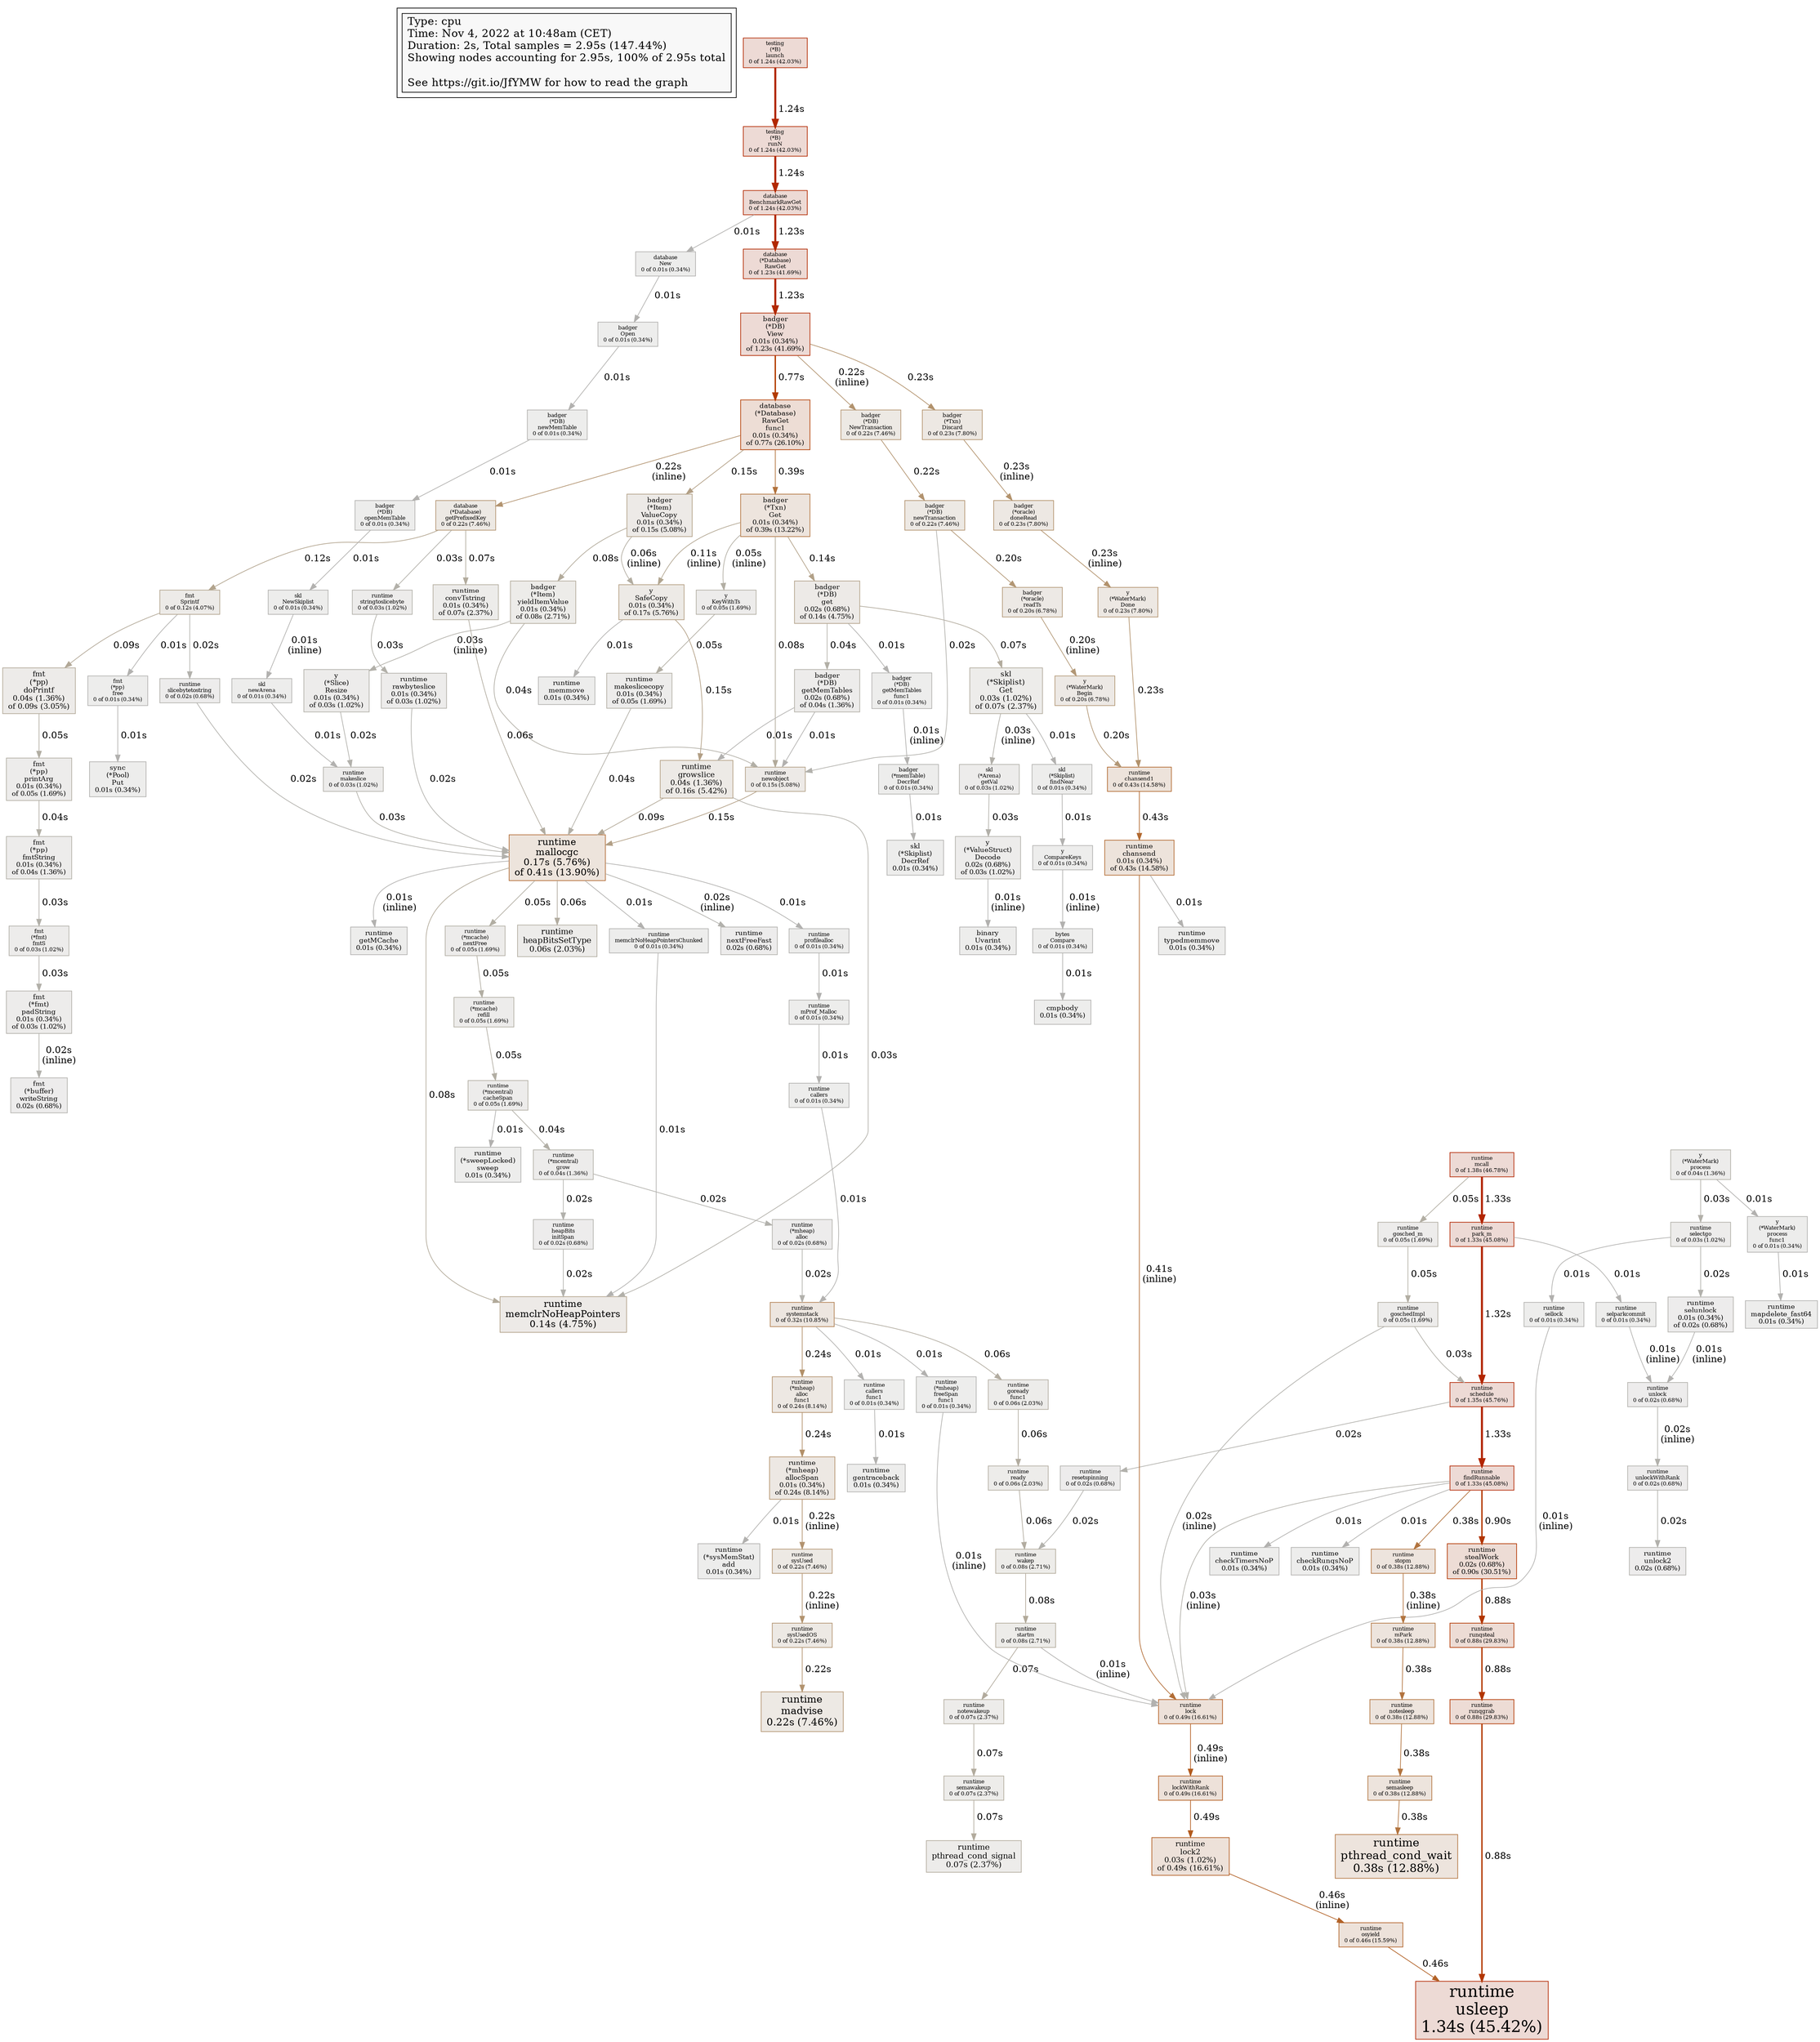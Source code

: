 digraph "unnamed" {
node [style=filled fillcolor="#f8f8f8"]
subgraph cluster_L { "Type: cpu" [shape=box fontsize=16 label="Type: cpu\lTime: Nov 4, 2022 at 10:48am (CET)\lDuration: 2s, Total samples = 2.95s (147.44%)\lShowing nodes accounting for 2.95s, 100% of 2.95s total\l\lSee https://git.io/JfYMW for how to read the graph\l"] }
N1 [label="runtime\nusleep\n1.34s (45.42%)" id="node1" fontsize=24 shape=box tooltip="runtime.usleep (1.34s)" color="#b22500" fillcolor="#eddad5"]
N2 [label="runtime\nmallocgc\n0.17s (5.76%)\nof 0.41s (13.90%)" id="node2" fontsize=14 shape=box tooltip="runtime.mallocgc (0.41s)" color="#b26d36" fillcolor="#ede4dc"]
N3 [label="badger\n(*DB)\nView\n0.01s (0.34%)\nof 1.23s (41.69%)" id="node3" fontsize=10 shape=box tooltip="github.com/dgraph-io/badger/v3.(*DB).View (1.23s)" color="#b22900" fillcolor="#eddad5"]
N4 [label="runtime\nmcall\n0 of 1.38s (46.78%)" id="node4" fontsize=8 shape=box tooltip="runtime.mcall (1.38s)" color="#b22400" fillcolor="#eddad5"]
N5 [label="runtime\nfindRunnable\n0 of 1.33s (45.08%)" id="node5" fontsize=8 shape=box tooltip="runtime.findRunnable (1.33s)" color="#b22500" fillcolor="#eddad5"]
N6 [label="testing\n(*B)\nlaunch\n0 of 1.24s (42.03%)" id="node6" fontsize=8 shape=box tooltip="testing.(*B).launch (1.24s)" color="#b22800" fillcolor="#eddad5"]
N7 [label="database\n(*Database)\nRawGet\nfunc1\n0.01s (0.34%)\nof 0.77s (26.10%)" id="node7" fontsize=10 shape=box tooltip="github.com/christophwitzko/flight-booking-service/pkg/database.(*Database).RawGet.func1 (0.77s)" color="#b23b00" fillcolor="#edddd5"]
N8 [label="badger\n(*Txn)\nGet\n0.01s (0.34%)\nof 0.39s (13.22%)" id="node8" fontsize=10 shape=box tooltip="github.com/dgraph-io/badger/v3.(*Txn).Get (0.39s)" color="#b2723c" fillcolor="#ede4dd"]
N9 [label="runtime\npthread_cond_wait\n0.38s (12.88%)" id="node9" fontsize=17 shape=box tooltip="runtime.pthread_cond_wait (0.38s)" color="#b2743f" fillcolor="#ede4dd"]
N10 [label="runtime\nsystemstack\n0 of 0.32s (10.85%)" id="node10" fontsize=8 shape=box tooltip="runtime.systemstack (0.32s)" color="#b28051" fillcolor="#ede6e0"]
N11 [label="runtime\nmemclrNoHeapPointers\n0.14s (4.75%)" id="node11" fontsize=14 shape=box tooltip="runtime.memclrNoHeapPointers (0.14s)" color="#b2a188" fillcolor="#edeae7"]
N12 [label="runtime\nlock\n0 of 0.49s (16.61%)" id="node12" fontsize=8 shape=box tooltip="runtime.lock (0.49s)" color="#b25b1e" fillcolor="#ede1d9"]
N13 [label="runtime\nmadvise\n0.22s (7.46%)" id="node13" fontsize=15 shape=box tooltip="runtime.madvise (0.22s)" color="#b2936f" fillcolor="#ede9e4"]
N14 [label="runtime\nchansend1\n0 of 0.43s (14.58%)" id="node14" fontsize=8 shape=box tooltip="runtime.chansend1 (0.43s)" color="#b26930" fillcolor="#ede3db"]
N15 [label="runtime\nschedule\n0 of 1.35s (45.76%)" id="node15" fontsize=8 shape=box tooltip="runtime.schedule (1.35s)" color="#b22500" fillcolor="#eddad5"]
N16 [label="runtime\ngrowslice\n0.04s (1.36%)\nof 0.16s (5.42%)" id="node16" fontsize=11 shape=box tooltip="runtime.growslice (0.16s)" color="#b29e82" fillcolor="#edeae6"]
N17 [label="database\n(*Database)\ngetPrefixedKey\n0 of 0.22s (7.46%)" id="node17" fontsize=8 shape=box tooltip="github.com/christophwitzko/flight-booking-service/pkg/database.(*Database).getPrefixedKey (0.22s)" color="#b2936f" fillcolor="#ede9e4"]
N18 [label="y\nSafeCopy\n0.01s (0.34%)\nof 0.17s (5.76%)" id="node18" fontsize=10 shape=box tooltip="github.com/dgraph-io/badger/v3/y.SafeCopy (0.17s)" color="#b29c7f" fillcolor="#edeae6"]
N19 [label="badger\n(*DB)\nget\n0.02s (0.68%)\nof 0.14s (4.75%)" id="node19" fontsize=10 shape=box tooltip="github.com/dgraph-io/badger/v3.(*DB).get (0.14s)" color="#b2a188" fillcolor="#edeae7"]
N20 [label="runtime\nnewobject\n0 of 0.15s (5.08%)" id="node20" fontsize=8 shape=box tooltip="runtime.newobject (0.15s)" color="#b29f85" fillcolor="#edeae7"]
N21 [label="badger\n(*Item)\nValueCopy\n0.01s (0.34%)\nof 0.15s (5.08%)" id="node21" fontsize=10 shape=box tooltip="github.com/dgraph-io/badger/v3.(*Item).ValueCopy (0.15s)" color="#b29f85" fillcolor="#edeae7"]
N22 [label="runtime\nlock2\n0.03s (1.02%)\nof 0.49s (16.61%)" id="node22" fontsize=11 shape=box tooltip="runtime.lock2 (0.49s)" color="#b25b1e" fillcolor="#ede1d9"]
N23 [label="runtime\nstealWork\n0.02s (0.68%)\nof 0.90s (30.51%)" id="node23" fontsize=10 shape=box tooltip="runtime.stealWork (0.90s)" color="#b23500" fillcolor="#eddcd5"]
N24 [label="runtime\nchansend\n0.01s (0.34%)\nof 0.43s (14.58%)" id="node24" fontsize=10 shape=box tooltip="runtime.chansend (0.43s)" color="#b26930" fillcolor="#ede3db"]
N25 [label="runtime\npthread_cond_signal\n0.07s (2.37%)" id="node25" fontsize=12 shape=box tooltip="runtime.pthread_cond_signal (0.07s)" color="#b2ab9d" fillcolor="#edecea"]
N26 [label="skl\n(*Skiplist)\nGet\n0.03s (1.02%)\nof 0.07s (2.37%)" id="node26" fontsize=11 shape=box tooltip="github.com/dgraph-io/badger/v3/skl.(*Skiplist).Get (0.07s)" color="#b2ab9d" fillcolor="#edecea"]
N27 [label="runtime\n(*mheap)\nallocSpan\n0.01s (0.34%)\nof 0.24s (8.14%)" id="node27" fontsize=10 shape=box tooltip="runtime.(*mheap).allocSpan (0.24s)" color="#b29069" fillcolor="#ede8e3"]
N28 [label="fmt\n(*pp)\ndoPrintf\n0.04s (1.36%)\nof 0.09s (3.05%)" id="node28" fontsize=11 shape=box tooltip="fmt.(*pp).doPrintf (0.09s)" color="#b2a897" fillcolor="#edebe9"]
N29 [label="fmt\nSprintf\n0 of 0.12s (4.07%)" id="node29" fontsize=8 shape=box tooltip="fmt.Sprintf (0.12s)" color="#b2a48e" fillcolor="#edebe8"]
N30 [label="badger\n(*Item)\nyieldItemValue\n0.01s (0.34%)\nof 0.08s (2.71%)" id="node30" fontsize=10 shape=box tooltip="github.com/dgraph-io/badger/v3.(*Item).yieldItemValue (0.08s)" color="#b2aa9a" fillcolor="#edece9"]
N31 [label="runtime\nheapBitsSetType\n0.06s (2.03%)" id="node31" fontsize=12 shape=box tooltip="runtime.heapBitsSetType (0.06s)" color="#b2aca0" fillcolor="#edecea"]
N32 [label="badger\n(*DB)\nnewTransaction\n0 of 0.22s (7.46%)" id="node32" fontsize=8 shape=box tooltip="github.com/dgraph-io/badger/v3.(*DB).newTransaction (0.22s)" color="#b2936f" fillcolor="#ede9e4"]
N33 [label="runtime\npark_m\n0 of 1.33s (45.08%)" id="node33" fontsize=8 shape=box tooltip="runtime.park_m (1.33s)" color="#b22500" fillcolor="#eddad5"]
N34 [label="database\nBenchmarkRawGet\n0 of 1.24s (42.03%)" id="node34" fontsize=8 shape=box tooltip="github.com/christophwitzko/flight-booking-service/pkg/database.BenchmarkRawGet (1.24s)" color="#b22800" fillcolor="#eddad5"]
N35 [label="badger\n(*DB)\ngetMemTables\n0.02s (0.68%)\nof 0.04s (1.36%)" id="node35" fontsize=10 shape=box tooltip="github.com/dgraph-io/badger/v3.(*DB).getMemTables (0.04s)" color="#b2afa6" fillcolor="#edeceb"]
N36 [label="y\n(*WaterMark)\nprocess\n0 of 0.04s (1.36%)" id="node36" fontsize=8 shape=box tooltip="github.com/dgraph-io/badger/v3/y.(*WaterMark).process (0.04s)" color="#b2afa6" fillcolor="#edeceb"]
N37 [label="runtime\nwakep\n0 of 0.08s (2.71%)" id="node37" fontsize=8 shape=box tooltip="runtime.wakep (0.08s)" color="#b2aa9a" fillcolor="#edece9"]
N38 [label="runtime\nconvTstring\n0.01s (0.34%)\nof 0.07s (2.37%)" id="node38" fontsize=10 shape=box tooltip="runtime.convTstring (0.07s)" color="#b2ab9d" fillcolor="#edecea"]
N39 [label="runtime\ngoschedImpl\n0 of 0.05s (1.69%)" id="node39" fontsize=8 shape=box tooltip="runtime.goschedImpl (0.05s)" color="#b2aea3" fillcolor="#edeceb"]
N40 [label="y\n(*ValueStruct)\nDecode\n0.02s (0.68%)\nof 0.03s (1.02%)" id="node40" fontsize=10 shape=box tooltip="github.com/dgraph-io/badger/v3/y.(*ValueStruct).Decode (0.03s)" color="#b2b0a9" fillcolor="#edeceb"]
N41 [label="fmt\n(*pp)\nprintArg\n0.01s (0.34%)\nof 0.05s (1.69%)" id="node41" fontsize=10 shape=box tooltip="fmt.(*pp).printArg (0.05s)" color="#b2aea3" fillcolor="#edeceb"]
N42 [label="runtime\nmakeslicecopy\n0.01s (0.34%)\nof 0.05s (1.69%)" id="node42" fontsize=10 shape=box tooltip="runtime.makeslicecopy (0.05s)" color="#b2aea3" fillcolor="#edeceb"]
N43 [label="runtime\nstartm\n0 of 0.08s (2.71%)" id="node43" fontsize=8 shape=box tooltip="runtime.startm (0.08s)" color="#b2aa9a" fillcolor="#edece9"]
N44 [label="fmt\n(*pp)\nfmtString\n0.01s (0.34%)\nof 0.04s (1.36%)" id="node44" fontsize=10 shape=box tooltip="fmt.(*pp).fmtString (0.04s)" color="#b2afa6" fillcolor="#edeceb"]
N45 [label="fmt\n(*buffer)\nwriteString\n0.02s (0.68%)" id="node45" fontsize=10 shape=box tooltip="fmt.(*buffer).writeString (0.02s)" color="#b2b1ac" fillcolor="#edecec"]
N46 [label="runtime\n(*mcentral)\ngrow\n0 of 0.04s (1.36%)" id="node46" fontsize=8 shape=box tooltip="runtime.(*mcentral).grow (0.04s)" color="#b2afa6" fillcolor="#edeceb"]
N47 [label="runtime\nnextFreeFast\n0.02s (0.68%)" id="node47" fontsize=10 shape=box tooltip="runtime.nextFreeFast (0.02s)" color="#b2b1ac" fillcolor="#edecec"]
N48 [label="runtime\nunlock2\n0.02s (0.68%)" id="node48" fontsize=10 shape=box tooltip="runtime.unlock2 (0.02s)" color="#b2b1ac" fillcolor="#edecec"]
N49 [label="fmt\n(*fmt)\npadString\n0.01s (0.34%)\nof 0.03s (1.02%)" id="node49" fontsize=10 shape=box tooltip="fmt.(*fmt).padString (0.03s)" color="#b2b0a9" fillcolor="#edeceb"]
N50 [label="y\n(*Slice)\nResize\n0.01s (0.34%)\nof 0.03s (1.02%)" id="node50" fontsize=10 shape=box tooltip="github.com/dgraph-io/badger/v3/y.(*Slice).Resize (0.03s)" color="#b2b0a9" fillcolor="#edeceb"]
N51 [label="runtime\nrawbyteslice\n0.01s (0.34%)\nof 0.03s (1.02%)" id="node51" fontsize=10 shape=box tooltip="runtime.rawbyteslice (0.03s)" color="#b2b0a9" fillcolor="#edeceb"]
N52 [label="runtime\n(*mcentral)\ncacheSpan\n0 of 0.05s (1.69%)" id="node52" fontsize=8 shape=box tooltip="runtime.(*mcentral).cacheSpan (0.05s)" color="#b2aea3" fillcolor="#edeceb"]
N53 [label="runtime\nselunlock\n0.01s (0.34%)\nof 0.02s (0.68%)" id="node53" fontsize=10 shape=box tooltip="runtime.selunlock (0.02s)" color="#b2b1ac" fillcolor="#edecec"]
N54 [label="runtime\nmakeslice\n0 of 0.03s (1.02%)" id="node54" fontsize=8 shape=box tooltip="runtime.makeslice (0.03s)" color="#b2b0a9" fillcolor="#edeceb"]
N55 [label="runtime\nselectgo\n0 of 0.03s (1.02%)" id="node55" fontsize=8 shape=box tooltip="runtime.selectgo (0.03s)" color="#b2b0a9" fillcolor="#edeceb"]
N56 [label="cmpbody\n0.01s (0.34%)" id="node56" fontsize=10 shape=box tooltip="cmpbody (0.01s)" color="#b2b1af" fillcolor="#ededec"]
N57 [label="binary\nUvarint\n0.01s (0.34%)" id="node57" fontsize=10 shape=box tooltip="encoding/binary.Uvarint (0.01s)" color="#b2b1af" fillcolor="#ededec"]
N58 [label="skl\n(*Skiplist)\nDecrRef\n0.01s (0.34%)" id="node58" fontsize=10 shape=box tooltip="github.com/dgraph-io/badger/v3/skl.(*Skiplist).DecrRef (0.01s)" color="#b2b1af" fillcolor="#ededec"]
N59 [label="runtime\n(*sweepLocked)\nsweep\n0.01s (0.34%)" id="node59" fontsize=10 shape=box tooltip="runtime.(*sweepLocked).sweep (0.01s)" color="#b2b1af" fillcolor="#ededec"]
N60 [label="runtime\n(*sysMemStat)\nadd\n0.01s (0.34%)" id="node60" fontsize=10 shape=box tooltip="runtime.(*sysMemStat).add (0.01s)" color="#b2b1af" fillcolor="#ededec"]
N61 [label="runtime\ncheckRunqsNoP\n0.01s (0.34%)" id="node61" fontsize=10 shape=box tooltip="runtime.checkRunqsNoP (0.01s)" color="#b2b1af" fillcolor="#ededec"]
N62 [label="runtime\ncheckTimersNoP\n0.01s (0.34%)" id="node62" fontsize=10 shape=box tooltip="runtime.checkTimersNoP (0.01s)" color="#b2b1af" fillcolor="#ededec"]
N63 [label="runtime\ngentraceback\n0.01s (0.34%)" id="node63" fontsize=10 shape=box tooltip="runtime.gentraceback (0.01s)" color="#b2b1af" fillcolor="#ededec"]
N64 [label="runtime\ngetMCache\n0.01s (0.34%)" id="node64" fontsize=10 shape=box tooltip="runtime.getMCache (0.01s)" color="#b2b1af" fillcolor="#ededec"]
N65 [label="runtime\nmapdelete_fast64\n0.01s (0.34%)" id="node65" fontsize=10 shape=box tooltip="runtime.mapdelete_fast64 (0.01s)" color="#b2b1af" fillcolor="#ededec"]
N66 [label="runtime\nmemmove\n0.01s (0.34%)" id="node66" fontsize=10 shape=box tooltip="runtime.memmove (0.01s)" color="#b2b1af" fillcolor="#ededec"]
N67 [label="runtime\ntypedmemmove\n0.01s (0.34%)" id="node67" fontsize=10 shape=box tooltip="runtime.typedmemmove (0.01s)" color="#b2b1af" fillcolor="#ededec"]
N68 [label="runtime\nunlock\n0 of 0.02s (0.68%)" id="node68" fontsize=8 shape=box tooltip="runtime.unlock (0.02s)" color="#b2b1ac" fillcolor="#edecec"]
N69 [label="sync\n(*Pool)\nPut\n0.01s (0.34%)" id="node69" fontsize=10 shape=box tooltip="sync.(*Pool).Put (0.01s)" color="#b2b1af" fillcolor="#ededec"]
N70 [label="bytes\nCompare\n0 of 0.01s (0.34%)" id="node70" fontsize=8 shape=box tooltip="bytes.Compare (0.01s)" color="#b2b1af" fillcolor="#ededec"]
N71 [label="fmt\n(*fmt)\nfmtS\n0 of 0.03s (1.02%)" id="node71" fontsize=8 shape=box tooltip="fmt.(*fmt).fmtS (0.03s)" color="#b2b0a9" fillcolor="#edeceb"]
N72 [label="fmt\n(*pp)\nfree\n0 of 0.01s (0.34%)" id="node72" fontsize=8 shape=box tooltip="fmt.(*pp).free (0.01s)" color="#b2b1af" fillcolor="#ededec"]
N73 [label="database\n(*Database)\nRawGet\n0 of 1.23s (41.69%)" id="node73" fontsize=8 shape=box tooltip="github.com/christophwitzko/flight-booking-service/pkg/database.(*Database).RawGet (1.23s)" color="#b22900" fillcolor="#eddad5"]
N74 [label="database\nNew\n0 of 0.01s (0.34%)" id="node74" fontsize=8 shape=box tooltip="github.com/christophwitzko/flight-booking-service/pkg/database.New (0.01s)" color="#b2b1af" fillcolor="#ededec"]
N75 [label="badger\n(*DB)\nNewTransaction\n0 of 0.22s (7.46%)" id="node75" fontsize=8 shape=box tooltip="github.com/dgraph-io/badger/v3.(*DB).NewTransaction (0.22s)" color="#b2936f" fillcolor="#ede9e4"]
N76 [label="badger\n(*DB)\ngetMemTables\nfunc1\n0 of 0.01s (0.34%)" id="node76" fontsize=8 shape=box tooltip="github.com/dgraph-io/badger/v3.(*DB).getMemTables.func1 (0.01s)" color="#b2b1af" fillcolor="#ededec"]
N77 [label="badger\n(*DB)\nnewMemTable\n0 of 0.01s (0.34%)" id="node77" fontsize=8 shape=box tooltip="github.com/dgraph-io/badger/v3.(*DB).newMemTable (0.01s)" color="#b2b1af" fillcolor="#ededec"]
N78 [label="badger\n(*DB)\nopenMemTable\n0 of 0.01s (0.34%)" id="node78" fontsize=8 shape=box tooltip="github.com/dgraph-io/badger/v3.(*DB).openMemTable (0.01s)" color="#b2b1af" fillcolor="#ededec"]
N79 [label="badger\n(*Txn)\nDiscard\n0 of 0.23s (7.80%)" id="node79" fontsize=8 shape=box tooltip="github.com/dgraph-io/badger/v3.(*Txn).Discard (0.23s)" color="#b2926c" fillcolor="#ede8e3"]
N80 [label="badger\n(*memTable)\nDecrRef\n0 of 0.01s (0.34%)" id="node80" fontsize=8 shape=box tooltip="github.com/dgraph-io/badger/v3.(*memTable).DecrRef (0.01s)" color="#b2b1af" fillcolor="#ededec"]
N81 [label="badger\n(*oracle)\ndoneRead\n0 of 0.23s (7.80%)" id="node81" fontsize=8 shape=box tooltip="github.com/dgraph-io/badger/v3.(*oracle).doneRead (0.23s)" color="#b2926c" fillcolor="#ede8e3"]
N82 [label="badger\n(*oracle)\nreadTs\n0 of 0.20s (6.78%)" id="node82" fontsize=8 shape=box tooltip="github.com/dgraph-io/badger/v3.(*oracle).readTs (0.20s)" color="#b29775" fillcolor="#ede9e5"]
N83 [label="badger\nOpen\n0 of 0.01s (0.34%)" id="node83" fontsize=8 shape=box tooltip="github.com/dgraph-io/badger/v3.Open (0.01s)" color="#b2b1af" fillcolor="#ededec"]
N84 [label="skl\n(*Arena)\ngetVal\n0 of 0.03s (1.02%)" id="node84" fontsize=8 shape=box tooltip="github.com/dgraph-io/badger/v3/skl.(*Arena).getVal (0.03s)" color="#b2b0a9" fillcolor="#edeceb"]
N85 [label="skl\n(*Skiplist)\nfindNear\n0 of 0.01s (0.34%)" id="node85" fontsize=8 shape=box tooltip="github.com/dgraph-io/badger/v3/skl.(*Skiplist).findNear (0.01s)" color="#b2b1af" fillcolor="#ededec"]
N86 [label="skl\nNewSkiplist\n0 of 0.01s (0.34%)" id="node86" fontsize=8 shape=box tooltip="github.com/dgraph-io/badger/v3/skl.NewSkiplist (0.01s)" color="#b2b1af" fillcolor="#ededec"]
N87 [label="skl\nnewArena\n0 of 0.01s (0.34%)" id="node87" fontsize=8 shape=box tooltip="github.com/dgraph-io/badger/v3/skl.newArena (0.01s)" color="#b2b1af" fillcolor="#ededec"]
N88 [label="y\n(*WaterMark)\nBegin\n0 of 0.20s (6.78%)" id="node88" fontsize=8 shape=box tooltip="github.com/dgraph-io/badger/v3/y.(*WaterMark).Begin (0.20s)" color="#b29775" fillcolor="#ede9e5"]
N89 [label="y\n(*WaterMark)\nDone\n0 of 0.23s (7.80%)" id="node89" fontsize=8 shape=box tooltip="github.com/dgraph-io/badger/v3/y.(*WaterMark).Done (0.23s)" color="#b2926c" fillcolor="#ede8e3"]
N90 [label="y\n(*WaterMark)\nprocess\nfunc1\n0 of 0.01s (0.34%)" id="node90" fontsize=8 shape=box tooltip="github.com/dgraph-io/badger/v3/y.(*WaterMark).process.func1 (0.01s)" color="#b2b1af" fillcolor="#ededec"]
N91 [label="y\nCompareKeys\n0 of 0.01s (0.34%)" id="node91" fontsize=8 shape=box tooltip="github.com/dgraph-io/badger/v3/y.CompareKeys (0.01s)" color="#b2b1af" fillcolor="#ededec"]
N92 [label="y\nKeyWithTs\n0 of 0.05s (1.69%)" id="node92" fontsize=8 shape=box tooltip="github.com/dgraph-io/badger/v3/y.KeyWithTs (0.05s)" color="#b2aea3" fillcolor="#edeceb"]
N93 [label="runtime\n(*mcache)\nnextFree\n0 of 0.05s (1.69%)" id="node93" fontsize=8 shape=box tooltip="runtime.(*mcache).nextFree (0.05s)" color="#b2aea3" fillcolor="#edeceb"]
N94 [label="runtime\n(*mcache)\nrefill\n0 of 0.05s (1.69%)" id="node94" fontsize=8 shape=box tooltip="runtime.(*mcache).refill (0.05s)" color="#b2aea3" fillcolor="#edeceb"]
N95 [label="runtime\n(*mheap)\nalloc\n0 of 0.02s (0.68%)" id="node95" fontsize=8 shape=box tooltip="runtime.(*mheap).alloc (0.02s)" color="#b2b1ac" fillcolor="#edecec"]
N96 [label="runtime\n(*mheap)\nalloc\nfunc1\n0 of 0.24s (8.14%)" id="node96" fontsize=8 shape=box tooltip="runtime.(*mheap).alloc.func1 (0.24s)" color="#b29069" fillcolor="#ede8e3"]
N97 [label="runtime\n(*mheap)\nfreeSpan\nfunc1\n0 of 0.01s (0.34%)" id="node97" fontsize=8 shape=box tooltip="runtime.(*mheap).freeSpan.func1 (0.01s)" color="#b2b1af" fillcolor="#ededec"]
N98 [label="runtime\ncallers\n0 of 0.01s (0.34%)" id="node98" fontsize=8 shape=box tooltip="runtime.callers (0.01s)" color="#b2b1af" fillcolor="#ededec"]
N99 [label="runtime\ncallers\nfunc1\n0 of 0.01s (0.34%)" id="node99" fontsize=8 shape=box tooltip="runtime.callers.func1 (0.01s)" color="#b2b1af" fillcolor="#ededec"]
N100 [label="runtime\ngoready\nfunc1\n0 of 0.06s (2.03%)" id="node100" fontsize=8 shape=box tooltip="runtime.goready.func1 (0.06s)" color="#b2aca0" fillcolor="#edecea"]
N101 [label="runtime\ngosched_m\n0 of 0.05s (1.69%)" id="node101" fontsize=8 shape=box tooltip="runtime.gosched_m (0.05s)" color="#b2aea3" fillcolor="#edeceb"]
N102 [label="runtime\nheapBits\ninitSpan\n0 of 0.02s (0.68%)" id="node102" fontsize=8 shape=box tooltip="runtime.heapBits.initSpan (0.02s)" color="#b2b1ac" fillcolor="#edecec"]
N103 [label="runtime\nlockWithRank\n0 of 0.49s (16.61%)" id="node103" fontsize=8 shape=box tooltip="runtime.lockWithRank (0.49s)" color="#b25b1e" fillcolor="#ede1d9"]
N104 [label="runtime\nmPark\n0 of 0.38s (12.88%)" id="node104" fontsize=8 shape=box tooltip="runtime.mPark (0.38s)" color="#b2743f" fillcolor="#ede4dd"]
N105 [label="runtime\nmProf_Malloc\n0 of 0.01s (0.34%)" id="node105" fontsize=8 shape=box tooltip="runtime.mProf_Malloc (0.01s)" color="#b2b1af" fillcolor="#ededec"]
N106 [label="runtime\nmemclrNoHeapPointersChunked\n0 of 0.01s (0.34%)" id="node106" fontsize=8 shape=box tooltip="runtime.memclrNoHeapPointersChunked (0.01s)" color="#b2b1af" fillcolor="#ededec"]
N107 [label="runtime\nnotesleep\n0 of 0.38s (12.88%)" id="node107" fontsize=8 shape=box tooltip="runtime.notesleep (0.38s)" color="#b2743f" fillcolor="#ede4dd"]
N108 [label="runtime\nnotewakeup\n0 of 0.07s (2.37%)" id="node108" fontsize=8 shape=box tooltip="runtime.notewakeup (0.07s)" color="#b2ab9d" fillcolor="#edecea"]
N109 [label="runtime\nosyield\n0 of 0.46s (15.59%)" id="node109" fontsize=8 shape=box tooltip="runtime.osyield (0.46s)" color="#b26227" fillcolor="#ede2da"]
N110 [label="runtime\nprofilealloc\n0 of 0.01s (0.34%)" id="node110" fontsize=8 shape=box tooltip="runtime.profilealloc (0.01s)" color="#b2b1af" fillcolor="#ededec"]
N111 [label="runtime\nready\n0 of 0.06s (2.03%)" id="node111" fontsize=8 shape=box tooltip="runtime.ready (0.06s)" color="#b2aca0" fillcolor="#edecea"]
N112 [label="runtime\nresetspinning\n0 of 0.02s (0.68%)" id="node112" fontsize=8 shape=box tooltip="runtime.resetspinning (0.02s)" color="#b2b1ac" fillcolor="#edecec"]
N113 [label="runtime\nrunqgrab\n0 of 0.88s (29.83%)" id="node113" fontsize=8 shape=box tooltip="runtime.runqgrab (0.88s)" color="#b23600" fillcolor="#eddcd5"]
N114 [label="runtime\nrunqsteal\n0 of 0.88s (29.83%)" id="node114" fontsize=8 shape=box tooltip="runtime.runqsteal (0.88s)" color="#b23600" fillcolor="#eddcd5"]
N115 [label="runtime\nsellock\n0 of 0.01s (0.34%)" id="node115" fontsize=8 shape=box tooltip="runtime.sellock (0.01s)" color="#b2b1af" fillcolor="#ededec"]
N116 [label="runtime\nselparkcommit\n0 of 0.01s (0.34%)" id="node116" fontsize=8 shape=box tooltip="runtime.selparkcommit (0.01s)" color="#b2b1af" fillcolor="#ededec"]
N117 [label="runtime\nsemasleep\n0 of 0.38s (12.88%)" id="node117" fontsize=8 shape=box tooltip="runtime.semasleep (0.38s)" color="#b2743f" fillcolor="#ede4dd"]
N118 [label="runtime\nsemawakeup\n0 of 0.07s (2.37%)" id="node118" fontsize=8 shape=box tooltip="runtime.semawakeup (0.07s)" color="#b2ab9d" fillcolor="#edecea"]
N119 [label="runtime\nslicebytetostring\n0 of 0.02s (0.68%)" id="node119" fontsize=8 shape=box tooltip="runtime.slicebytetostring (0.02s)" color="#b2b1ac" fillcolor="#edecec"]
N120 [label="runtime\nstopm\n0 of 0.38s (12.88%)" id="node120" fontsize=8 shape=box tooltip="runtime.stopm (0.38s)" color="#b2743f" fillcolor="#ede4dd"]
N121 [label="runtime\nstringtoslicebyte\n0 of 0.03s (1.02%)" id="node121" fontsize=8 shape=box tooltip="runtime.stringtoslicebyte (0.03s)" color="#b2b0a9" fillcolor="#edeceb"]
N122 [label="runtime\nsysUsed\n0 of 0.22s (7.46%)" id="node122" fontsize=8 shape=box tooltip="runtime.sysUsed (0.22s)" color="#b2936f" fillcolor="#ede9e4"]
N123 [label="runtime\nsysUsedOS\n0 of 0.22s (7.46%)" id="node123" fontsize=8 shape=box tooltip="runtime.sysUsedOS (0.22s)" color="#b2936f" fillcolor="#ede9e4"]
N124 [label="runtime\nunlockWithRank\n0 of 0.02s (0.68%)" id="node124" fontsize=8 shape=box tooltip="runtime.unlockWithRank (0.02s)" color="#b2b1ac" fillcolor="#edecec"]
N125 [label="testing\n(*B)\nrunN\n0 of 1.24s (42.03%)" id="node125" fontsize=8 shape=box tooltip="testing.(*B).runN (1.24s)" color="#b22800" fillcolor="#eddad5"]
N4 -> N33 [label=" 1.33s" weight=46 penwidth=3 color="#b22500" tooltip="runtime.mcall -> runtime.park_m (1.33s)" labeltooltip="runtime.mcall -> runtime.park_m (1.33s)"]
N15 -> N5 [label=" 1.33s" weight=46 penwidth=3 color="#b22500" tooltip="runtime.schedule -> runtime.findRunnable (1.33s)" labeltooltip="runtime.schedule -> runtime.findRunnable (1.33s)"]
N33 -> N15 [label=" 1.32s" weight=45 penwidth=3 color="#b22600" tooltip="runtime.park_m -> runtime.schedule (1.32s)" labeltooltip="runtime.park_m -> runtime.schedule (1.32s)"]
N6 -> N125 [label=" 1.24s" weight=43 penwidth=3 color="#b22800" tooltip="testing.(*B).launch -> testing.(*B).runN (1.24s)" labeltooltip="testing.(*B).launch -> testing.(*B).runN (1.24s)"]
N125 -> N34 [label=" 1.24s" weight=43 penwidth=3 color="#b22800" tooltip="testing.(*B).runN -> github.com/christophwitzko/flight-booking-service/pkg/database.BenchmarkRawGet (1.24s)" labeltooltip="testing.(*B).runN -> github.com/christophwitzko/flight-booking-service/pkg/database.BenchmarkRawGet (1.24s)"]
N73 -> N3 [label=" 1.23s" weight=42 penwidth=3 color="#b22900" tooltip="github.com/christophwitzko/flight-booking-service/pkg/database.(*Database).RawGet -> github.com/dgraph-io/badger/v3.(*DB).View (1.23s)" labeltooltip="github.com/christophwitzko/flight-booking-service/pkg/database.(*Database).RawGet -> github.com/dgraph-io/badger/v3.(*DB).View (1.23s)"]
N34 -> N73 [label=" 1.23s" weight=42 penwidth=3 color="#b22900" tooltip="github.com/christophwitzko/flight-booking-service/pkg/database.BenchmarkRawGet -> github.com/christophwitzko/flight-booking-service/pkg/database.(*Database).RawGet (1.23s)" labeltooltip="github.com/christophwitzko/flight-booking-service/pkg/database.BenchmarkRawGet -> github.com/christophwitzko/flight-booking-service/pkg/database.(*Database).RawGet (1.23s)"]
N5 -> N23 [label=" 0.90s" weight=31 penwidth=2 color="#b23500" tooltip="runtime.findRunnable -> runtime.stealWork (0.90s)" labeltooltip="runtime.findRunnable -> runtime.stealWork (0.90s)"]
N113 -> N1 [label=" 0.88s" weight=30 penwidth=2 color="#b23600" tooltip="runtime.runqgrab -> runtime.usleep (0.88s)" labeltooltip="runtime.runqgrab -> runtime.usleep (0.88s)"]
N114 -> N113 [label=" 0.88s" weight=30 penwidth=2 color="#b23600" tooltip="runtime.runqsteal -> runtime.runqgrab (0.88s)" labeltooltip="runtime.runqsteal -> runtime.runqgrab (0.88s)"]
N23 -> N114 [label=" 0.88s" weight=30 penwidth=2 color="#b23600" tooltip="runtime.stealWork -> runtime.runqsteal (0.88s)" labeltooltip="runtime.stealWork -> runtime.runqsteal (0.88s)"]
N3 -> N7 [label=" 0.77s" weight=27 penwidth=2 color="#b23b00" tooltip="github.com/dgraph-io/badger/v3.(*DB).View -> github.com/christophwitzko/flight-booking-service/pkg/database.(*Database).RawGet.func1 (0.77s)" labeltooltip="github.com/dgraph-io/badger/v3.(*DB).View -> github.com/christophwitzko/flight-booking-service/pkg/database.(*Database).RawGet.func1 (0.77s)"]
N12 -> N103 [label=" 0.49s\n (inline)" weight=17 color="#b25b1e" tooltip="runtime.lock -> runtime.lockWithRank (0.49s)" labeltooltip="runtime.lock -> runtime.lockWithRank (0.49s)"]
N103 -> N22 [label=" 0.49s" weight=17 color="#b25b1e" tooltip="runtime.lockWithRank -> runtime.lock2 (0.49s)" labeltooltip="runtime.lockWithRank -> runtime.lock2 (0.49s)"]
N22 -> N109 [label=" 0.46s\n (inline)" weight=16 color="#b26227" tooltip="runtime.lock2 -> runtime.osyield (0.46s)" labeltooltip="runtime.lock2 -> runtime.osyield (0.46s)"]
N109 -> N1 [label=" 0.46s" weight=16 color="#b26227" tooltip="runtime.osyield -> runtime.usleep (0.46s)" labeltooltip="runtime.osyield -> runtime.usleep (0.46s)"]
N14 -> N24 [label=" 0.43s" weight=15 color="#b26930" tooltip="runtime.chansend1 -> runtime.chansend (0.43s)" labeltooltip="runtime.chansend1 -> runtime.chansend (0.43s)"]
N24 -> N12 [label=" 0.41s\n (inline)" weight=14 color="#b26d36" tooltip="runtime.chansend -> runtime.lock (0.41s)" labeltooltip="runtime.chansend -> runtime.lock (0.41s)"]
N7 -> N8 [label=" 0.39s" weight=14 color="#b2723c" tooltip="github.com/christophwitzko/flight-booking-service/pkg/database.(*Database).RawGet.func1 -> github.com/dgraph-io/badger/v3.(*Txn).Get (0.39s)" labeltooltip="github.com/christophwitzko/flight-booking-service/pkg/database.(*Database).RawGet.func1 -> github.com/dgraph-io/badger/v3.(*Txn).Get (0.39s)"]
N5 -> N120 [label=" 0.38s" weight=13 color="#b2743f" tooltip="runtime.findRunnable -> runtime.stopm (0.38s)" labeltooltip="runtime.findRunnable -> runtime.stopm (0.38s)"]
N104 -> N107 [label=" 0.38s" weight=13 color="#b2743f" tooltip="runtime.mPark -> runtime.notesleep (0.38s)" labeltooltip="runtime.mPark -> runtime.notesleep (0.38s)"]
N107 -> N117 [label=" 0.38s" weight=13 color="#b2743f" tooltip="runtime.notesleep -> runtime.semasleep (0.38s)" labeltooltip="runtime.notesleep -> runtime.semasleep (0.38s)"]
N117 -> N9 [label=" 0.38s" weight=13 color="#b2743f" tooltip="runtime.semasleep -> runtime.pthread_cond_wait (0.38s)" labeltooltip="runtime.semasleep -> runtime.pthread_cond_wait (0.38s)"]
N120 -> N104 [label=" 0.38s\n (inline)" weight=13 color="#b2743f" tooltip="runtime.stopm -> runtime.mPark (0.38s)" labeltooltip="runtime.stopm -> runtime.mPark (0.38s)"]
N96 -> N27 [label=" 0.24s" weight=9 color="#b29069" tooltip="runtime.(*mheap).alloc.func1 -> runtime.(*mheap).allocSpan (0.24s)" labeltooltip="runtime.(*mheap).alloc.func1 -> runtime.(*mheap).allocSpan (0.24s)"]
N10 -> N96 [label=" 0.24s" weight=9 color="#b29069" tooltip="runtime.systemstack -> runtime.(*mheap).alloc.func1 (0.24s)" labeltooltip="runtime.systemstack -> runtime.(*mheap).alloc.func1 (0.24s)"]
N3 -> N79 [label=" 0.23s" weight=8 color="#b2926c" tooltip="github.com/dgraph-io/badger/v3.(*DB).View -> github.com/dgraph-io/badger/v3.(*Txn).Discard (0.23s)" labeltooltip="github.com/dgraph-io/badger/v3.(*DB).View -> github.com/dgraph-io/badger/v3.(*Txn).Discard (0.23s)"]
N79 -> N81 [label=" 0.23s\n (inline)" weight=8 color="#b2926c" tooltip="github.com/dgraph-io/badger/v3.(*Txn).Discard -> github.com/dgraph-io/badger/v3.(*oracle).doneRead (0.23s)" labeltooltip="github.com/dgraph-io/badger/v3.(*Txn).Discard -> github.com/dgraph-io/badger/v3.(*oracle).doneRead (0.23s)"]
N81 -> N89 [label=" 0.23s\n (inline)" weight=8 color="#b2926c" tooltip="github.com/dgraph-io/badger/v3.(*oracle).doneRead -> github.com/dgraph-io/badger/v3/y.(*WaterMark).Done (0.23s)" labeltooltip="github.com/dgraph-io/badger/v3.(*oracle).doneRead -> github.com/dgraph-io/badger/v3/y.(*WaterMark).Done (0.23s)"]
N89 -> N14 [label=" 0.23s" weight=8 color="#b2926c" tooltip="github.com/dgraph-io/badger/v3/y.(*WaterMark).Done -> runtime.chansend1 (0.23s)" labeltooltip="github.com/dgraph-io/badger/v3/y.(*WaterMark).Done -> runtime.chansend1 (0.23s)"]
N7 -> N17 [label=" 0.22s\n (inline)" weight=8 color="#b2936f" tooltip="github.com/christophwitzko/flight-booking-service/pkg/database.(*Database).RawGet.func1 -> github.com/christophwitzko/flight-booking-service/pkg/database.(*Database).getPrefixedKey (0.22s)" labeltooltip="github.com/christophwitzko/flight-booking-service/pkg/database.(*Database).RawGet.func1 -> github.com/christophwitzko/flight-booking-service/pkg/database.(*Database).getPrefixedKey (0.22s)"]
N75 -> N32 [label=" 0.22s" weight=8 color="#b2936f" tooltip="github.com/dgraph-io/badger/v3.(*DB).NewTransaction -> github.com/dgraph-io/badger/v3.(*DB).newTransaction (0.22s)" labeltooltip="github.com/dgraph-io/badger/v3.(*DB).NewTransaction -> github.com/dgraph-io/badger/v3.(*DB).newTransaction (0.22s)"]
N3 -> N75 [label=" 0.22s\n (inline)" weight=8 color="#b2936f" tooltip="github.com/dgraph-io/badger/v3.(*DB).View -> github.com/dgraph-io/badger/v3.(*DB).NewTransaction (0.22s)" labeltooltip="github.com/dgraph-io/badger/v3.(*DB).View -> github.com/dgraph-io/badger/v3.(*DB).NewTransaction (0.22s)"]
N27 -> N122 [label=" 0.22s\n (inline)" weight=8 color="#b2936f" tooltip="runtime.(*mheap).allocSpan -> runtime.sysUsed (0.22s)" labeltooltip="runtime.(*mheap).allocSpan -> runtime.sysUsed (0.22s)"]
N122 -> N123 [label=" 0.22s\n (inline)" weight=8 color="#b2936f" tooltip="runtime.sysUsed -> runtime.sysUsedOS (0.22s)" labeltooltip="runtime.sysUsed -> runtime.sysUsedOS (0.22s)"]
N123 -> N13 [label=" 0.22s" weight=8 color="#b2936f" tooltip="runtime.sysUsedOS -> runtime.madvise (0.22s)" labeltooltip="runtime.sysUsedOS -> runtime.madvise (0.22s)"]
N32 -> N82 [label=" 0.20s" weight=7 color="#b29775" tooltip="github.com/dgraph-io/badger/v3.(*DB).newTransaction -> github.com/dgraph-io/badger/v3.(*oracle).readTs (0.20s)" labeltooltip="github.com/dgraph-io/badger/v3.(*DB).newTransaction -> github.com/dgraph-io/badger/v3.(*oracle).readTs (0.20s)"]
N82 -> N88 [label=" 0.20s\n (inline)" weight=7 color="#b29775" tooltip="github.com/dgraph-io/badger/v3.(*oracle).readTs -> github.com/dgraph-io/badger/v3/y.(*WaterMark).Begin (0.20s)" labeltooltip="github.com/dgraph-io/badger/v3.(*oracle).readTs -> github.com/dgraph-io/badger/v3/y.(*WaterMark).Begin (0.20s)"]
N88 -> N14 [label=" 0.20s" weight=7 color="#b29775" tooltip="github.com/dgraph-io/badger/v3/y.(*WaterMark).Begin -> runtime.chansend1 (0.20s)" labeltooltip="github.com/dgraph-io/badger/v3/y.(*WaterMark).Begin -> runtime.chansend1 (0.20s)"]
N7 -> N21 [label=" 0.15s" weight=6 color="#b29f85" tooltip="github.com/christophwitzko/flight-booking-service/pkg/database.(*Database).RawGet.func1 -> github.com/dgraph-io/badger/v3.(*Item).ValueCopy (0.15s)" labeltooltip="github.com/christophwitzko/flight-booking-service/pkg/database.(*Database).RawGet.func1 -> github.com/dgraph-io/badger/v3.(*Item).ValueCopy (0.15s)"]
N18 -> N16 [label=" 0.15s" weight=6 color="#b29f85" tooltip="github.com/dgraph-io/badger/v3/y.SafeCopy -> runtime.growslice (0.15s)" labeltooltip="github.com/dgraph-io/badger/v3/y.SafeCopy -> runtime.growslice (0.15s)"]
N20 -> N2 [label=" 0.15s" weight=6 color="#b29f85" tooltip="runtime.newobject -> runtime.mallocgc (0.15s)" labeltooltip="runtime.newobject -> runtime.mallocgc (0.15s)"]
N8 -> N19 [label=" 0.14s" weight=5 color="#b2a188" tooltip="github.com/dgraph-io/badger/v3.(*Txn).Get -> github.com/dgraph-io/badger/v3.(*DB).get (0.14s)" labeltooltip="github.com/dgraph-io/badger/v3.(*Txn).Get -> github.com/dgraph-io/badger/v3.(*DB).get (0.14s)"]
N17 -> N29 [label=" 0.12s" weight=5 color="#b2a48e" tooltip="github.com/christophwitzko/flight-booking-service/pkg/database.(*Database).getPrefixedKey -> fmt.Sprintf (0.12s)" labeltooltip="github.com/christophwitzko/flight-booking-service/pkg/database.(*Database).getPrefixedKey -> fmt.Sprintf (0.12s)"]
N8 -> N18 [label=" 0.11s\n (inline)" weight=4 color="#b2a691" tooltip="github.com/dgraph-io/badger/v3.(*Txn).Get -> github.com/dgraph-io/badger/v3/y.SafeCopy (0.11s)" labeltooltip="github.com/dgraph-io/badger/v3.(*Txn).Get -> github.com/dgraph-io/badger/v3/y.SafeCopy (0.11s)"]
N29 -> N28 [label=" 0.09s" weight=4 color="#b2a897" tooltip="fmt.Sprintf -> fmt.(*pp).doPrintf (0.09s)" labeltooltip="fmt.Sprintf -> fmt.(*pp).doPrintf (0.09s)"]
N16 -> N2 [label=" 0.09s" weight=4 color="#b2a897" tooltip="runtime.growslice -> runtime.mallocgc (0.09s)" labeltooltip="runtime.growslice -> runtime.mallocgc (0.09s)"]
N21 -> N30 [label=" 0.08s" weight=3 color="#b2aa9a" tooltip="github.com/dgraph-io/badger/v3.(*Item).ValueCopy -> github.com/dgraph-io/badger/v3.(*Item).yieldItemValue (0.08s)" labeltooltip="github.com/dgraph-io/badger/v3.(*Item).ValueCopy -> github.com/dgraph-io/badger/v3.(*Item).yieldItemValue (0.08s)"]
N8 -> N20 [label=" 0.08s" weight=3 color="#b2aa9a" tooltip="github.com/dgraph-io/badger/v3.(*Txn).Get -> runtime.newobject (0.08s)" labeltooltip="github.com/dgraph-io/badger/v3.(*Txn).Get -> runtime.newobject (0.08s)"]
N2 -> N11 [label=" 0.08s" weight=3 color="#b2aa9a" tooltip="runtime.mallocgc -> runtime.memclrNoHeapPointers (0.08s)" labeltooltip="runtime.mallocgc -> runtime.memclrNoHeapPointers (0.08s)"]
N37 -> N43 [label=" 0.08s" weight=3 color="#b2aa9a" tooltip="runtime.wakep -> runtime.startm (0.08s)" labeltooltip="runtime.wakep -> runtime.startm (0.08s)"]
N17 -> N38 [label=" 0.07s" weight=3 color="#b2ab9d" tooltip="github.com/christophwitzko/flight-booking-service/pkg/database.(*Database).getPrefixedKey -> runtime.convTstring (0.07s)" labeltooltip="github.com/christophwitzko/flight-booking-service/pkg/database.(*Database).getPrefixedKey -> runtime.convTstring (0.07s)"]
N19 -> N26 [label=" 0.07s" weight=3 color="#b2ab9d" tooltip="github.com/dgraph-io/badger/v3.(*DB).get -> github.com/dgraph-io/badger/v3/skl.(*Skiplist).Get (0.07s)" labeltooltip="github.com/dgraph-io/badger/v3.(*DB).get -> github.com/dgraph-io/badger/v3/skl.(*Skiplist).Get (0.07s)"]
N108 -> N118 [label=" 0.07s" weight=3 color="#b2ab9d" tooltip="runtime.notewakeup -> runtime.semawakeup (0.07s)" labeltooltip="runtime.notewakeup -> runtime.semawakeup (0.07s)"]
N118 -> N25 [label=" 0.07s" weight=3 color="#b2ab9d" tooltip="runtime.semawakeup -> runtime.pthread_cond_signal (0.07s)" labeltooltip="runtime.semawakeup -> runtime.pthread_cond_signal (0.07s)"]
N43 -> N108 [label=" 0.07s" weight=3 color="#b2ab9d" tooltip="runtime.startm -> runtime.notewakeup (0.07s)" labeltooltip="runtime.startm -> runtime.notewakeup (0.07s)"]
N21 -> N18 [label=" 0.06s\n (inline)" weight=3 color="#b2aca0" tooltip="github.com/dgraph-io/badger/v3.(*Item).ValueCopy -> github.com/dgraph-io/badger/v3/y.SafeCopy (0.06s)" labeltooltip="github.com/dgraph-io/badger/v3.(*Item).ValueCopy -> github.com/dgraph-io/badger/v3/y.SafeCopy (0.06s)"]
N38 -> N2 [label=" 0.06s" weight=3 color="#b2aca0" tooltip="runtime.convTstring -> runtime.mallocgc (0.06s)" labeltooltip="runtime.convTstring -> runtime.mallocgc (0.06s)"]
N100 -> N111 [label=" 0.06s" weight=3 color="#b2aca0" tooltip="runtime.goready.func1 -> runtime.ready (0.06s)" labeltooltip="runtime.goready.func1 -> runtime.ready (0.06s)"]
N2 -> N31 [label=" 0.06s" weight=3 color="#b2aca0" tooltip="runtime.mallocgc -> runtime.heapBitsSetType (0.06s)" labeltooltip="runtime.mallocgc -> runtime.heapBitsSetType (0.06s)"]
N111 -> N37 [label=" 0.06s" weight=3 color="#b2aca0" tooltip="runtime.ready -> runtime.wakep (0.06s)" labeltooltip="runtime.ready -> runtime.wakep (0.06s)"]
N10 -> N100 [label=" 0.06s" weight=3 color="#b2aca0" tooltip="runtime.systemstack -> runtime.goready.func1 (0.06s)" labeltooltip="runtime.systemstack -> runtime.goready.func1 (0.06s)"]
N28 -> N41 [label=" 0.05s" weight=2 color="#b2aea3" tooltip="fmt.(*pp).doPrintf -> fmt.(*pp).printArg (0.05s)" labeltooltip="fmt.(*pp).doPrintf -> fmt.(*pp).printArg (0.05s)"]
N8 -> N92 [label=" 0.05s\n (inline)" weight=2 color="#b2aea3" tooltip="github.com/dgraph-io/badger/v3.(*Txn).Get -> github.com/dgraph-io/badger/v3/y.KeyWithTs (0.05s)" labeltooltip="github.com/dgraph-io/badger/v3.(*Txn).Get -> github.com/dgraph-io/badger/v3/y.KeyWithTs (0.05s)"]
N92 -> N42 [label=" 0.05s" weight=2 color="#b2aea3" tooltip="github.com/dgraph-io/badger/v3/y.KeyWithTs -> runtime.makeslicecopy (0.05s)" labeltooltip="github.com/dgraph-io/badger/v3/y.KeyWithTs -> runtime.makeslicecopy (0.05s)"]
N93 -> N94 [label=" 0.05s" weight=2 color="#b2aea3" tooltip="runtime.(*mcache).nextFree -> runtime.(*mcache).refill (0.05s)" labeltooltip="runtime.(*mcache).nextFree -> runtime.(*mcache).refill (0.05s)"]
N94 -> N52 [label=" 0.05s" weight=2 color="#b2aea3" tooltip="runtime.(*mcache).refill -> runtime.(*mcentral).cacheSpan (0.05s)" labeltooltip="runtime.(*mcache).refill -> runtime.(*mcentral).cacheSpan (0.05s)"]
N101 -> N39 [label=" 0.05s" weight=2 color="#b2aea3" tooltip="runtime.gosched_m -> runtime.goschedImpl (0.05s)" labeltooltip="runtime.gosched_m -> runtime.goschedImpl (0.05s)"]
N2 -> N93 [label=" 0.05s" weight=2 color="#b2aea3" tooltip="runtime.mallocgc -> runtime.(*mcache).nextFree (0.05s)" labeltooltip="runtime.mallocgc -> runtime.(*mcache).nextFree (0.05s)"]
N4 -> N101 [label=" 0.05s" weight=2 color="#b2aea3" tooltip="runtime.mcall -> runtime.gosched_m (0.05s)" labeltooltip="runtime.mcall -> runtime.gosched_m (0.05s)"]
N41 -> N44 [label=" 0.04s" weight=2 color="#b2afa6" tooltip="fmt.(*pp).printArg -> fmt.(*pp).fmtString (0.04s)" labeltooltip="fmt.(*pp).printArg -> fmt.(*pp).fmtString (0.04s)"]
N19 -> N35 [label=" 0.04s" weight=2 color="#b2afa6" tooltip="github.com/dgraph-io/badger/v3.(*DB).get -> github.com/dgraph-io/badger/v3.(*DB).getMemTables (0.04s)" labeltooltip="github.com/dgraph-io/badger/v3.(*DB).get -> github.com/dgraph-io/badger/v3.(*DB).getMemTables (0.04s)"]
N30 -> N20 [label=" 0.04s" weight=2 color="#b2afa6" tooltip="github.com/dgraph-io/badger/v3.(*Item).yieldItemValue -> runtime.newobject (0.04s)" labeltooltip="github.com/dgraph-io/badger/v3.(*Item).yieldItemValue -> runtime.newobject (0.04s)"]
N52 -> N46 [label=" 0.04s" weight=2 color="#b2afa6" tooltip="runtime.(*mcentral).cacheSpan -> runtime.(*mcentral).grow (0.04s)" labeltooltip="runtime.(*mcentral).cacheSpan -> runtime.(*mcentral).grow (0.04s)"]
N42 -> N2 [label=" 0.04s" weight=2 color="#b2afa6" tooltip="runtime.makeslicecopy -> runtime.mallocgc (0.04s)" labeltooltip="runtime.makeslicecopy -> runtime.mallocgc (0.04s)"]
N71 -> N49 [label=" 0.03s" weight=2 color="#b2b0a9" tooltip="fmt.(*fmt).fmtS -> fmt.(*fmt).padString (0.03s)" labeltooltip="fmt.(*fmt).fmtS -> fmt.(*fmt).padString (0.03s)"]
N44 -> N71 [label=" 0.03s" weight=2 color="#b2b0a9" tooltip="fmt.(*pp).fmtString -> fmt.(*fmt).fmtS (0.03s)" labeltooltip="fmt.(*pp).fmtString -> fmt.(*fmt).fmtS (0.03s)"]
N17 -> N121 [label=" 0.03s" weight=2 color="#b2b0a9" tooltip="github.com/christophwitzko/flight-booking-service/pkg/database.(*Database).getPrefixedKey -> runtime.stringtoslicebyte (0.03s)" labeltooltip="github.com/christophwitzko/flight-booking-service/pkg/database.(*Database).getPrefixedKey -> runtime.stringtoslicebyte (0.03s)"]
N30 -> N50 [label=" 0.03s\n (inline)" weight=2 color="#b2b0a9" tooltip="github.com/dgraph-io/badger/v3.(*Item).yieldItemValue -> github.com/dgraph-io/badger/v3/y.(*Slice).Resize (0.03s)" labeltooltip="github.com/dgraph-io/badger/v3.(*Item).yieldItemValue -> github.com/dgraph-io/badger/v3/y.(*Slice).Resize (0.03s)"]
N84 -> N40 [label=" 0.03s" weight=2 color="#b2b0a9" tooltip="github.com/dgraph-io/badger/v3/skl.(*Arena).getVal -> github.com/dgraph-io/badger/v3/y.(*ValueStruct).Decode (0.03s)" labeltooltip="github.com/dgraph-io/badger/v3/skl.(*Arena).getVal -> github.com/dgraph-io/badger/v3/y.(*ValueStruct).Decode (0.03s)"]
N26 -> N84 [label=" 0.03s\n (inline)" weight=2 color="#b2b0a9" tooltip="github.com/dgraph-io/badger/v3/skl.(*Skiplist).Get -> github.com/dgraph-io/badger/v3/skl.(*Arena).getVal (0.03s)" labeltooltip="github.com/dgraph-io/badger/v3/skl.(*Skiplist).Get -> github.com/dgraph-io/badger/v3/skl.(*Arena).getVal (0.03s)"]
N36 -> N55 [label=" 0.03s" weight=2 color="#b2b0a9" tooltip="github.com/dgraph-io/badger/v3/y.(*WaterMark).process -> runtime.selectgo (0.03s)" labeltooltip="github.com/dgraph-io/badger/v3/y.(*WaterMark).process -> runtime.selectgo (0.03s)"]
N5 -> N12 [label=" 0.03s\n (inline)" weight=2 color="#b2b0a9" tooltip="runtime.findRunnable -> runtime.lock (0.03s)" labeltooltip="runtime.findRunnable -> runtime.lock (0.03s)"]
N39 -> N15 [label=" 0.03s" weight=2 color="#b2b0a9" tooltip="runtime.goschedImpl -> runtime.schedule (0.03s)" labeltooltip="runtime.goschedImpl -> runtime.schedule (0.03s)"]
N16 -> N11 [label=" 0.03s" weight=2 color="#b2b0a9" tooltip="runtime.growslice -> runtime.memclrNoHeapPointers (0.03s)" labeltooltip="runtime.growslice -> runtime.memclrNoHeapPointers (0.03s)"]
N54 -> N2 [label=" 0.03s" weight=2 color="#b2b0a9" tooltip="runtime.makeslice -> runtime.mallocgc (0.03s)" labeltooltip="runtime.makeslice -> runtime.mallocgc (0.03s)"]
N121 -> N51 [label=" 0.03s" weight=2 color="#b2b0a9" tooltip="runtime.stringtoslicebyte -> runtime.rawbyteslice (0.03s)" labeltooltip="runtime.stringtoslicebyte -> runtime.rawbyteslice (0.03s)"]
N49 -> N45 [label=" 0.02s\n (inline)" color="#b2b1ac" tooltip="fmt.(*fmt).padString -> fmt.(*buffer).writeString (0.02s)" labeltooltip="fmt.(*fmt).padString -> fmt.(*buffer).writeString (0.02s)"]
N29 -> N119 [label=" 0.02s" color="#b2b1ac" tooltip="fmt.Sprintf -> runtime.slicebytetostring (0.02s)" labeltooltip="fmt.Sprintf -> runtime.slicebytetostring (0.02s)"]
N32 -> N20 [label=" 0.02s" color="#b2b1ac" tooltip="github.com/dgraph-io/badger/v3.(*DB).newTransaction -> runtime.newobject (0.02s)" labeltooltip="github.com/dgraph-io/badger/v3.(*DB).newTransaction -> runtime.newobject (0.02s)"]
N50 -> N54 [label=" 0.02s" color="#b2b1ac" tooltip="github.com/dgraph-io/badger/v3/y.(*Slice).Resize -> runtime.makeslice (0.02s)" labeltooltip="github.com/dgraph-io/badger/v3/y.(*Slice).Resize -> runtime.makeslice (0.02s)"]
N46 -> N95 [label=" 0.02s" color="#b2b1ac" tooltip="runtime.(*mcentral).grow -> runtime.(*mheap).alloc (0.02s)" labeltooltip="runtime.(*mcentral).grow -> runtime.(*mheap).alloc (0.02s)"]
N46 -> N102 [label=" 0.02s" color="#b2b1ac" tooltip="runtime.(*mcentral).grow -> runtime.heapBits.initSpan (0.02s)" labeltooltip="runtime.(*mcentral).grow -> runtime.heapBits.initSpan (0.02s)"]
N95 -> N10 [label=" 0.02s" color="#b2b1ac" tooltip="runtime.(*mheap).alloc -> runtime.systemstack (0.02s)" labeltooltip="runtime.(*mheap).alloc -> runtime.systemstack (0.02s)"]
N39 -> N12 [label=" 0.02s\n (inline)" color="#b2b1ac" tooltip="runtime.goschedImpl -> runtime.lock (0.02s)" labeltooltip="runtime.goschedImpl -> runtime.lock (0.02s)"]
N102 -> N11 [label=" 0.02s" color="#b2b1ac" tooltip="runtime.heapBits.initSpan -> runtime.memclrNoHeapPointers (0.02s)" labeltooltip="runtime.heapBits.initSpan -> runtime.memclrNoHeapPointers (0.02s)"]
N2 -> N47 [label=" 0.02s\n (inline)" color="#b2b1ac" tooltip="runtime.mallocgc -> runtime.nextFreeFast (0.02s)" labeltooltip="runtime.mallocgc -> runtime.nextFreeFast (0.02s)"]
N51 -> N2 [label=" 0.02s" color="#b2b1ac" tooltip="runtime.rawbyteslice -> runtime.mallocgc (0.02s)" labeltooltip="runtime.rawbyteslice -> runtime.mallocgc (0.02s)"]
N112 -> N37 [label=" 0.02s" color="#b2b1ac" tooltip="runtime.resetspinning -> runtime.wakep (0.02s)" labeltooltip="runtime.resetspinning -> runtime.wakep (0.02s)"]
N15 -> N112 [label=" 0.02s" color="#b2b1ac" tooltip="runtime.schedule -> runtime.resetspinning (0.02s)" labeltooltip="runtime.schedule -> runtime.resetspinning (0.02s)"]
N55 -> N53 [label=" 0.02s" color="#b2b1ac" tooltip="runtime.selectgo -> runtime.selunlock (0.02s)" labeltooltip="runtime.selectgo -> runtime.selunlock (0.02s)"]
N119 -> N2 [label=" 0.02s" color="#b2b1ac" tooltip="runtime.slicebytetostring -> runtime.mallocgc (0.02s)" labeltooltip="runtime.slicebytetostring -> runtime.mallocgc (0.02s)"]
N68 -> N124 [label=" 0.02s\n (inline)" color="#b2b1ac" tooltip="runtime.unlock -> runtime.unlockWithRank (0.02s)" labeltooltip="runtime.unlock -> runtime.unlockWithRank (0.02s)"]
N124 -> N48 [label=" 0.02s" color="#b2b1ac" tooltip="runtime.unlockWithRank -> runtime.unlock2 (0.02s)" labeltooltip="runtime.unlockWithRank -> runtime.unlock2 (0.02s)"]
N70 -> N56 [label=" 0.01s" color="#b2b1af" tooltip="bytes.Compare -> cmpbody (0.01s)" labeltooltip="bytes.Compare -> cmpbody (0.01s)"]
N72 -> N69 [label=" 0.01s" color="#b2b1af" tooltip="fmt.(*pp).free -> sync.(*Pool).Put (0.01s)" labeltooltip="fmt.(*pp).free -> sync.(*Pool).Put (0.01s)"]
N29 -> N72 [label=" 0.01s" color="#b2b1af" tooltip="fmt.Sprintf -> fmt.(*pp).free (0.01s)" labeltooltip="fmt.Sprintf -> fmt.(*pp).free (0.01s)"]
N34 -> N74 [label=" 0.01s" color="#b2b1af" tooltip="github.com/christophwitzko/flight-booking-service/pkg/database.BenchmarkRawGet -> github.com/christophwitzko/flight-booking-service/pkg/database.New (0.01s)" labeltooltip="github.com/christophwitzko/flight-booking-service/pkg/database.BenchmarkRawGet -> github.com/christophwitzko/flight-booking-service/pkg/database.New (0.01s)"]
N74 -> N83 [label=" 0.01s" color="#b2b1af" tooltip="github.com/christophwitzko/flight-booking-service/pkg/database.New -> github.com/dgraph-io/badger/v3.Open (0.01s)" labeltooltip="github.com/christophwitzko/flight-booking-service/pkg/database.New -> github.com/dgraph-io/badger/v3.Open (0.01s)"]
N19 -> N76 [label=" 0.01s" color="#b2b1af" tooltip="github.com/dgraph-io/badger/v3.(*DB).get -> github.com/dgraph-io/badger/v3.(*DB).getMemTables.func1 (0.01s)" labeltooltip="github.com/dgraph-io/badger/v3.(*DB).get -> github.com/dgraph-io/badger/v3.(*DB).getMemTables.func1 (0.01s)"]
N35 -> N16 [label=" 0.01s" color="#b2b1af" tooltip="github.com/dgraph-io/badger/v3.(*DB).getMemTables -> runtime.growslice (0.01s)" labeltooltip="github.com/dgraph-io/badger/v3.(*DB).getMemTables -> runtime.growslice (0.01s)"]
N35 -> N20 [label=" 0.01s" color="#b2b1af" tooltip="github.com/dgraph-io/badger/v3.(*DB).getMemTables -> runtime.newobject (0.01s)" labeltooltip="github.com/dgraph-io/badger/v3.(*DB).getMemTables -> runtime.newobject (0.01s)"]
N76 -> N80 [label=" 0.01s\n (inline)" color="#b2b1af" tooltip="github.com/dgraph-io/badger/v3.(*DB).getMemTables.func1 -> github.com/dgraph-io/badger/v3.(*memTable).DecrRef (0.01s)" labeltooltip="github.com/dgraph-io/badger/v3.(*DB).getMemTables.func1 -> github.com/dgraph-io/badger/v3.(*memTable).DecrRef (0.01s)"]
N77 -> N78 [label=" 0.01s" color="#b2b1af" tooltip="github.com/dgraph-io/badger/v3.(*DB).newMemTable -> github.com/dgraph-io/badger/v3.(*DB).openMemTable (0.01s)" labeltooltip="github.com/dgraph-io/badger/v3.(*DB).newMemTable -> github.com/dgraph-io/badger/v3.(*DB).openMemTable (0.01s)"]
N78 -> N86 [label=" 0.01s" color="#b2b1af" tooltip="github.com/dgraph-io/badger/v3.(*DB).openMemTable -> github.com/dgraph-io/badger/v3/skl.NewSkiplist (0.01s)" labeltooltip="github.com/dgraph-io/badger/v3.(*DB).openMemTable -> github.com/dgraph-io/badger/v3/skl.NewSkiplist (0.01s)"]
N80 -> N58 [label=" 0.01s" color="#b2b1af" tooltip="github.com/dgraph-io/badger/v3.(*memTable).DecrRef -> github.com/dgraph-io/badger/v3/skl.(*Skiplist).DecrRef (0.01s)" labeltooltip="github.com/dgraph-io/badger/v3.(*memTable).DecrRef -> github.com/dgraph-io/badger/v3/skl.(*Skiplist).DecrRef (0.01s)"]
N83 -> N77 [label=" 0.01s" color="#b2b1af" tooltip="github.com/dgraph-io/badger/v3.Open -> github.com/dgraph-io/badger/v3.(*DB).newMemTable (0.01s)" labeltooltip="github.com/dgraph-io/badger/v3.Open -> github.com/dgraph-io/badger/v3.(*DB).newMemTable (0.01s)"]
N26 -> N85 [label=" 0.01s" color="#b2b1af" tooltip="github.com/dgraph-io/badger/v3/skl.(*Skiplist).Get -> github.com/dgraph-io/badger/v3/skl.(*Skiplist).findNear (0.01s)" labeltooltip="github.com/dgraph-io/badger/v3/skl.(*Skiplist).Get -> github.com/dgraph-io/badger/v3/skl.(*Skiplist).findNear (0.01s)"]
N85 -> N91 [label=" 0.01s" color="#b2b1af" tooltip="github.com/dgraph-io/badger/v3/skl.(*Skiplist).findNear -> github.com/dgraph-io/badger/v3/y.CompareKeys (0.01s)" labeltooltip="github.com/dgraph-io/badger/v3/skl.(*Skiplist).findNear -> github.com/dgraph-io/badger/v3/y.CompareKeys (0.01s)"]
N86 -> N87 [label=" 0.01s\n (inline)" color="#b2b1af" tooltip="github.com/dgraph-io/badger/v3/skl.NewSkiplist -> github.com/dgraph-io/badger/v3/skl.newArena (0.01s)" labeltooltip="github.com/dgraph-io/badger/v3/skl.NewSkiplist -> github.com/dgraph-io/badger/v3/skl.newArena (0.01s)"]
N87 -> N54 [label=" 0.01s" color="#b2b1af" tooltip="github.com/dgraph-io/badger/v3/skl.newArena -> runtime.makeslice (0.01s)" labeltooltip="github.com/dgraph-io/badger/v3/skl.newArena -> runtime.makeslice (0.01s)"]
N40 -> N57 [label=" 0.01s\n (inline)" color="#b2b1af" tooltip="github.com/dgraph-io/badger/v3/y.(*ValueStruct).Decode -> encoding/binary.Uvarint (0.01s)" labeltooltip="github.com/dgraph-io/badger/v3/y.(*ValueStruct).Decode -> encoding/binary.Uvarint (0.01s)"]
N36 -> N90 [label=" 0.01s" color="#b2b1af" tooltip="github.com/dgraph-io/badger/v3/y.(*WaterMark).process -> github.com/dgraph-io/badger/v3/y.(*WaterMark).process.func1 (0.01s)" labeltooltip="github.com/dgraph-io/badger/v3/y.(*WaterMark).process -> github.com/dgraph-io/badger/v3/y.(*WaterMark).process.func1 (0.01s)"]
N90 -> N65 [label=" 0.01s" color="#b2b1af" tooltip="github.com/dgraph-io/badger/v3/y.(*WaterMark).process.func1 -> runtime.mapdelete_fast64 (0.01s)" labeltooltip="github.com/dgraph-io/badger/v3/y.(*WaterMark).process.func1 -> runtime.mapdelete_fast64 (0.01s)"]
N91 -> N70 [label=" 0.01s\n (inline)" color="#b2b1af" tooltip="github.com/dgraph-io/badger/v3/y.CompareKeys -> bytes.Compare (0.01s)" labeltooltip="github.com/dgraph-io/badger/v3/y.CompareKeys -> bytes.Compare (0.01s)"]
N18 -> N66 [label=" 0.01s" color="#b2b1af" tooltip="github.com/dgraph-io/badger/v3/y.SafeCopy -> runtime.memmove (0.01s)" labeltooltip="github.com/dgraph-io/badger/v3/y.SafeCopy -> runtime.memmove (0.01s)"]
N52 -> N59 [label=" 0.01s" color="#b2b1af" tooltip="runtime.(*mcentral).cacheSpan -> runtime.(*sweepLocked).sweep (0.01s)" labeltooltip="runtime.(*mcentral).cacheSpan -> runtime.(*sweepLocked).sweep (0.01s)"]
N27 -> N60 [label=" 0.01s" color="#b2b1af" tooltip="runtime.(*mheap).allocSpan -> runtime.(*sysMemStat).add (0.01s)" labeltooltip="runtime.(*mheap).allocSpan -> runtime.(*sysMemStat).add (0.01s)"]
N97 -> N12 [label=" 0.01s\n (inline)" color="#b2b1af" tooltip="runtime.(*mheap).freeSpan.func1 -> runtime.lock (0.01s)" labeltooltip="runtime.(*mheap).freeSpan.func1 -> runtime.lock (0.01s)"]
N98 -> N10 [label=" 0.01s" color="#b2b1af" tooltip="runtime.callers -> runtime.systemstack (0.01s)" labeltooltip="runtime.callers -> runtime.systemstack (0.01s)"]
N99 -> N63 [label=" 0.01s" color="#b2b1af" tooltip="runtime.callers.func1 -> runtime.gentraceback (0.01s)" labeltooltip="runtime.callers.func1 -> runtime.gentraceback (0.01s)"]
N24 -> N67 [label=" 0.01s" color="#b2b1af" tooltip="runtime.chansend -> runtime.typedmemmove (0.01s)" labeltooltip="runtime.chansend -> runtime.typedmemmove (0.01s)"]
N5 -> N61 [label=" 0.01s" color="#b2b1af" tooltip="runtime.findRunnable -> runtime.checkRunqsNoP (0.01s)" labeltooltip="runtime.findRunnable -> runtime.checkRunqsNoP (0.01s)"]
N5 -> N62 [label=" 0.01s" color="#b2b1af" tooltip="runtime.findRunnable -> runtime.checkTimersNoP (0.01s)" labeltooltip="runtime.findRunnable -> runtime.checkTimersNoP (0.01s)"]
N105 -> N98 [label=" 0.01s" color="#b2b1af" tooltip="runtime.mProf_Malloc -> runtime.callers (0.01s)" labeltooltip="runtime.mProf_Malloc -> runtime.callers (0.01s)"]
N2 -> N64 [label=" 0.01s\n (inline)" color="#b2b1af" tooltip="runtime.mallocgc -> runtime.getMCache (0.01s)" labeltooltip="runtime.mallocgc -> runtime.getMCache (0.01s)"]
N2 -> N106 [label=" 0.01s" color="#b2b1af" tooltip="runtime.mallocgc -> runtime.memclrNoHeapPointersChunked (0.01s)" labeltooltip="runtime.mallocgc -> runtime.memclrNoHeapPointersChunked (0.01s)"]
N2 -> N110 [label=" 0.01s" color="#b2b1af" tooltip="runtime.mallocgc -> runtime.profilealloc (0.01s)" labeltooltip="runtime.mallocgc -> runtime.profilealloc (0.01s)"]
N106 -> N11 [label=" 0.01s" color="#b2b1af" tooltip="runtime.memclrNoHeapPointersChunked -> runtime.memclrNoHeapPointers (0.01s)" labeltooltip="runtime.memclrNoHeapPointersChunked -> runtime.memclrNoHeapPointers (0.01s)"]
N33 -> N116 [label=" 0.01s" color="#b2b1af" tooltip="runtime.park_m -> runtime.selparkcommit (0.01s)" labeltooltip="runtime.park_m -> runtime.selparkcommit (0.01s)"]
N110 -> N105 [label=" 0.01s" color="#b2b1af" tooltip="runtime.profilealloc -> runtime.mProf_Malloc (0.01s)" labeltooltip="runtime.profilealloc -> runtime.mProf_Malloc (0.01s)"]
N55 -> N115 [label=" 0.01s" color="#b2b1af" tooltip="runtime.selectgo -> runtime.sellock (0.01s)" labeltooltip="runtime.selectgo -> runtime.sellock (0.01s)"]
N115 -> N12 [label=" 0.01s\n (inline)" color="#b2b1af" tooltip="runtime.sellock -> runtime.lock (0.01s)" labeltooltip="runtime.sellock -> runtime.lock (0.01s)"]
N116 -> N68 [label=" 0.01s\n (inline)" color="#b2b1af" tooltip="runtime.selparkcommit -> runtime.unlock (0.01s)" labeltooltip="runtime.selparkcommit -> runtime.unlock (0.01s)"]
N53 -> N68 [label=" 0.01s\n (inline)" color="#b2b1af" tooltip="runtime.selunlock -> runtime.unlock (0.01s)" labeltooltip="runtime.selunlock -> runtime.unlock (0.01s)"]
N43 -> N12 [label=" 0.01s\n (inline)" color="#b2b1af" tooltip="runtime.startm -> runtime.lock (0.01s)" labeltooltip="runtime.startm -> runtime.lock (0.01s)"]
N10 -> N97 [label=" 0.01s" color="#b2b1af" tooltip="runtime.systemstack -> runtime.(*mheap).freeSpan.func1 (0.01s)" labeltooltip="runtime.systemstack -> runtime.(*mheap).freeSpan.func1 (0.01s)"]
N10 -> N99 [label=" 0.01s" color="#b2b1af" tooltip="runtime.systemstack -> runtime.callers.func1 (0.01s)" labeltooltip="runtime.systemstack -> runtime.callers.func1 (0.01s)"]
}
